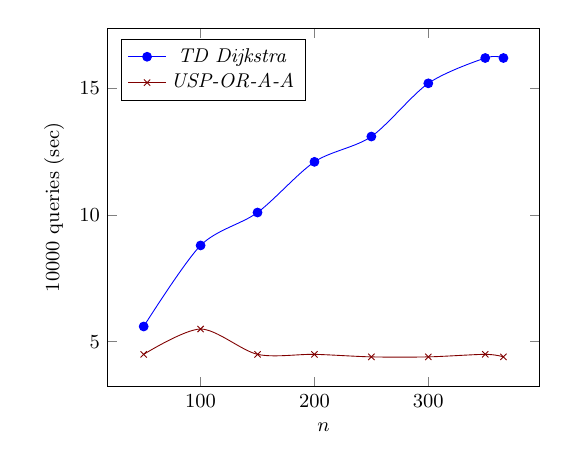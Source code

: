 \tikzstyle{textstyle}=[font=\fontsize{9}{9}\selectfont]
\begin{tikzpicture}[textstyle, scale=0.8]
    \begin{axis}[
        xlabel={$n$},
        ylabel={$10000$ queries (sec)},
		legend pos=north west
        ]
        
    \addplot[smooth,mark=*,color=blue] plot coordinates {
		(50,5.6)
		(100,8.8)
		(150,10.1)
		(200,12.1)
		(250,13.1)
		(300,15.2)
		(350,16.2)
		(366,16.2)
    };
    \addlegendentry{\textit{TD Dijkstra}}
    
    \addplot[smooth,mark=x,color=black!50!red] plot coordinates {
		(50,4.5)
		(100,5.5)
		(150,4.5)
		(200,4.5)
		(250,4.4)
		(300,4.4)
		(350,4.5)
		(366,4.4)
    };
    \addlegendentry{\textit{USP-OR-A-A}}
    
    \end{axis}
\end{tikzpicture}
